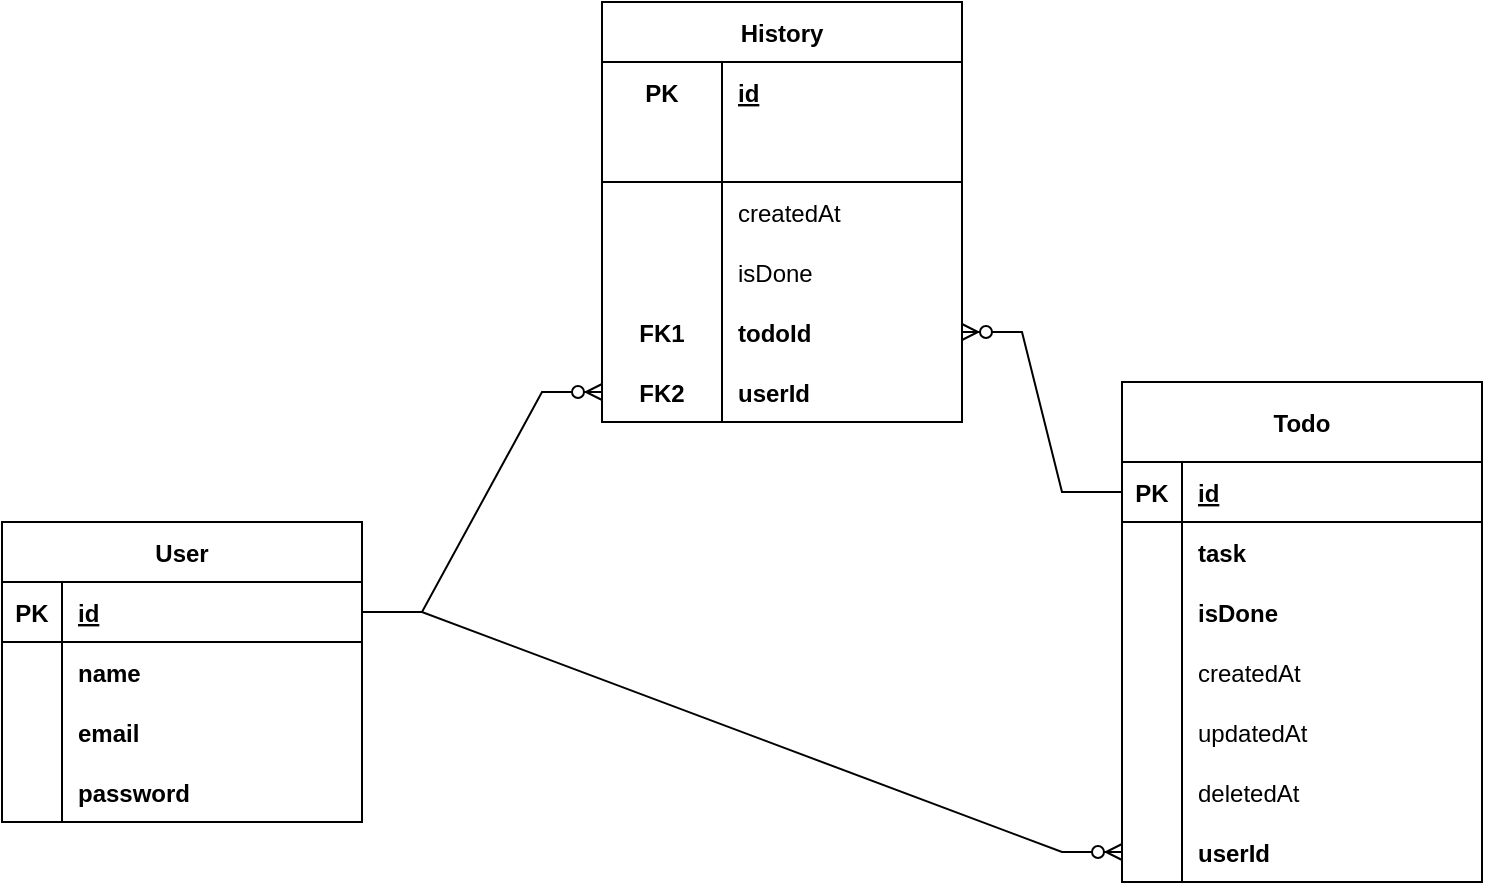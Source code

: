 <mxfile version="20.8.11" type="device"><diagram name="Page-1" id="KSe8jV2XQ7UaiP5k3vWE"><mxGraphModel dx="1192" dy="598" grid="1" gridSize="10" guides="1" tooltips="1" connect="1" arrows="1" fold="1" page="1" pageScale="1" pageWidth="850" pageHeight="1100" math="0" shadow="0"><root><mxCell id="0"/><mxCell id="1" parent="0"/><mxCell id="g8STq4l7iZBg8XW3Ye_j-1" value="User" style="shape=table;startSize=30;container=1;collapsible=1;childLayout=tableLayout;fixedRows=1;rowLines=0;fontStyle=1;align=center;resizeLast=1;" vertex="1" parent="1"><mxGeometry x="30" y="450" width="180" height="150" as="geometry"/></mxCell><mxCell id="g8STq4l7iZBg8XW3Ye_j-2" value="" style="shape=tableRow;horizontal=0;startSize=0;swimlaneHead=0;swimlaneBody=0;fillColor=none;collapsible=0;dropTarget=0;points=[[0,0.5],[1,0.5]];portConstraint=eastwest;top=0;left=0;right=0;bottom=1;" vertex="1" parent="g8STq4l7iZBg8XW3Ye_j-1"><mxGeometry y="30" width="180" height="30" as="geometry"/></mxCell><mxCell id="g8STq4l7iZBg8XW3Ye_j-3" value="PK" style="shape=partialRectangle;connectable=0;fillColor=none;top=0;left=0;bottom=0;right=0;fontStyle=1;overflow=hidden;" vertex="1" parent="g8STq4l7iZBg8XW3Ye_j-2"><mxGeometry width="30" height="30" as="geometry"><mxRectangle width="30" height="30" as="alternateBounds"/></mxGeometry></mxCell><mxCell id="g8STq4l7iZBg8XW3Ye_j-4" value="id" style="shape=partialRectangle;connectable=0;fillColor=none;top=0;left=0;bottom=0;right=0;align=left;spacingLeft=6;fontStyle=5;overflow=hidden;" vertex="1" parent="g8STq4l7iZBg8XW3Ye_j-2"><mxGeometry x="30" width="150" height="30" as="geometry"><mxRectangle width="150" height="30" as="alternateBounds"/></mxGeometry></mxCell><mxCell id="g8STq4l7iZBg8XW3Ye_j-5" value="" style="shape=tableRow;horizontal=0;startSize=0;swimlaneHead=0;swimlaneBody=0;fillColor=none;collapsible=0;dropTarget=0;points=[[0,0.5],[1,0.5]];portConstraint=eastwest;top=0;left=0;right=0;bottom=0;" vertex="1" parent="g8STq4l7iZBg8XW3Ye_j-1"><mxGeometry y="60" width="180" height="30" as="geometry"/></mxCell><mxCell id="g8STq4l7iZBg8XW3Ye_j-6" value="" style="shape=partialRectangle;connectable=0;fillColor=none;top=0;left=0;bottom=0;right=0;editable=1;overflow=hidden;" vertex="1" parent="g8STq4l7iZBg8XW3Ye_j-5"><mxGeometry width="30" height="30" as="geometry"><mxRectangle width="30" height="30" as="alternateBounds"/></mxGeometry></mxCell><mxCell id="g8STq4l7iZBg8XW3Ye_j-7" value="name" style="shape=partialRectangle;connectable=0;fillColor=none;top=0;left=0;bottom=0;right=0;align=left;spacingLeft=6;overflow=hidden;fontStyle=1" vertex="1" parent="g8STq4l7iZBg8XW3Ye_j-5"><mxGeometry x="30" width="150" height="30" as="geometry"><mxRectangle width="150" height="30" as="alternateBounds"/></mxGeometry></mxCell><mxCell id="g8STq4l7iZBg8XW3Ye_j-8" value="" style="shape=tableRow;horizontal=0;startSize=0;swimlaneHead=0;swimlaneBody=0;fillColor=none;collapsible=0;dropTarget=0;points=[[0,0.5],[1,0.5]];portConstraint=eastwest;top=0;left=0;right=0;bottom=0;" vertex="1" parent="g8STq4l7iZBg8XW3Ye_j-1"><mxGeometry y="90" width="180" height="30" as="geometry"/></mxCell><mxCell id="g8STq4l7iZBg8XW3Ye_j-9" value="" style="shape=partialRectangle;connectable=0;fillColor=none;top=0;left=0;bottom=0;right=0;editable=1;overflow=hidden;" vertex="1" parent="g8STq4l7iZBg8XW3Ye_j-8"><mxGeometry width="30" height="30" as="geometry"><mxRectangle width="30" height="30" as="alternateBounds"/></mxGeometry></mxCell><mxCell id="g8STq4l7iZBg8XW3Ye_j-10" value="email" style="shape=partialRectangle;connectable=0;fillColor=none;top=0;left=0;bottom=0;right=0;align=left;spacingLeft=6;overflow=hidden;fontStyle=1" vertex="1" parent="g8STq4l7iZBg8XW3Ye_j-8"><mxGeometry x="30" width="150" height="30" as="geometry"><mxRectangle width="150" height="30" as="alternateBounds"/></mxGeometry></mxCell><mxCell id="g8STq4l7iZBg8XW3Ye_j-11" value="" style="shape=tableRow;horizontal=0;startSize=0;swimlaneHead=0;swimlaneBody=0;fillColor=none;collapsible=0;dropTarget=0;points=[[0,0.5],[1,0.5]];portConstraint=eastwest;top=0;left=0;right=0;bottom=0;" vertex="1" parent="g8STq4l7iZBg8XW3Ye_j-1"><mxGeometry y="120" width="180" height="30" as="geometry"/></mxCell><mxCell id="g8STq4l7iZBg8XW3Ye_j-12" value="" style="shape=partialRectangle;connectable=0;fillColor=none;top=0;left=0;bottom=0;right=0;editable=1;overflow=hidden;" vertex="1" parent="g8STq4l7iZBg8XW3Ye_j-11"><mxGeometry width="30" height="30" as="geometry"><mxRectangle width="30" height="30" as="alternateBounds"/></mxGeometry></mxCell><mxCell id="g8STq4l7iZBg8XW3Ye_j-13" value="password" style="shape=partialRectangle;connectable=0;fillColor=none;top=0;left=0;bottom=0;right=0;align=left;spacingLeft=6;overflow=hidden;fontStyle=1" vertex="1" parent="g8STq4l7iZBg8XW3Ye_j-11"><mxGeometry x="30" width="150" height="30" as="geometry"><mxRectangle width="150" height="30" as="alternateBounds"/></mxGeometry></mxCell><mxCell id="g8STq4l7iZBg8XW3Ye_j-14" value="Todo" style="shape=table;startSize=40;container=1;collapsible=1;childLayout=tableLayout;fixedRows=1;rowLines=0;fontStyle=1;align=center;resizeLast=1;" vertex="1" parent="1"><mxGeometry x="590" y="380" width="180" height="250" as="geometry"/></mxCell><mxCell id="g8STq4l7iZBg8XW3Ye_j-15" value="" style="shape=tableRow;horizontal=0;startSize=0;swimlaneHead=0;swimlaneBody=0;fillColor=none;collapsible=0;dropTarget=0;points=[[0,0.5],[1,0.5]];portConstraint=eastwest;top=0;left=0;right=0;bottom=1;" vertex="1" parent="g8STq4l7iZBg8XW3Ye_j-14"><mxGeometry y="40" width="180" height="30" as="geometry"/></mxCell><mxCell id="g8STq4l7iZBg8XW3Ye_j-16" value="PK" style="shape=partialRectangle;connectable=0;fillColor=none;top=0;left=0;bottom=0;right=0;fontStyle=1;overflow=hidden;" vertex="1" parent="g8STq4l7iZBg8XW3Ye_j-15"><mxGeometry width="30" height="30" as="geometry"><mxRectangle width="30" height="30" as="alternateBounds"/></mxGeometry></mxCell><mxCell id="g8STq4l7iZBg8XW3Ye_j-17" value="id" style="shape=partialRectangle;connectable=0;fillColor=none;top=0;left=0;bottom=0;right=0;align=left;spacingLeft=6;fontStyle=5;overflow=hidden;" vertex="1" parent="g8STq4l7iZBg8XW3Ye_j-15"><mxGeometry x="30" width="150" height="30" as="geometry"><mxRectangle width="150" height="30" as="alternateBounds"/></mxGeometry></mxCell><mxCell id="g8STq4l7iZBg8XW3Ye_j-18" value="" style="shape=tableRow;horizontal=0;startSize=0;swimlaneHead=0;swimlaneBody=0;fillColor=none;collapsible=0;dropTarget=0;points=[[0,0.5],[1,0.5]];portConstraint=eastwest;top=0;left=0;right=0;bottom=0;" vertex="1" parent="g8STq4l7iZBg8XW3Ye_j-14"><mxGeometry y="70" width="180" height="30" as="geometry"/></mxCell><mxCell id="g8STq4l7iZBg8XW3Ye_j-19" value="" style="shape=partialRectangle;connectable=0;fillColor=none;top=0;left=0;bottom=0;right=0;editable=1;overflow=hidden;" vertex="1" parent="g8STq4l7iZBg8XW3Ye_j-18"><mxGeometry width="30" height="30" as="geometry"><mxRectangle width="30" height="30" as="alternateBounds"/></mxGeometry></mxCell><mxCell id="g8STq4l7iZBg8XW3Ye_j-20" value="task" style="shape=partialRectangle;connectable=0;fillColor=none;top=0;left=0;bottom=0;right=0;align=left;spacingLeft=6;overflow=hidden;fontStyle=1" vertex="1" parent="g8STq4l7iZBg8XW3Ye_j-18"><mxGeometry x="30" width="150" height="30" as="geometry"><mxRectangle width="150" height="30" as="alternateBounds"/></mxGeometry></mxCell><mxCell id="g8STq4l7iZBg8XW3Ye_j-21" value="" style="shape=tableRow;horizontal=0;startSize=0;swimlaneHead=0;swimlaneBody=0;fillColor=none;collapsible=0;dropTarget=0;points=[[0,0.5],[1,0.5]];portConstraint=eastwest;top=0;left=0;right=0;bottom=0;" vertex="1" parent="g8STq4l7iZBg8XW3Ye_j-14"><mxGeometry y="100" width="180" height="30" as="geometry"/></mxCell><mxCell id="g8STq4l7iZBg8XW3Ye_j-22" value="" style="shape=partialRectangle;connectable=0;fillColor=none;top=0;left=0;bottom=0;right=0;editable=1;overflow=hidden;" vertex="1" parent="g8STq4l7iZBg8XW3Ye_j-21"><mxGeometry width="30" height="30" as="geometry"><mxRectangle width="30" height="30" as="alternateBounds"/></mxGeometry></mxCell><mxCell id="g8STq4l7iZBg8XW3Ye_j-23" value="isDone" style="shape=partialRectangle;connectable=0;fillColor=none;top=0;left=0;bottom=0;right=0;align=left;spacingLeft=6;overflow=hidden;fontStyle=1" vertex="1" parent="g8STq4l7iZBg8XW3Ye_j-21"><mxGeometry x="30" width="150" height="30" as="geometry"><mxRectangle width="150" height="30" as="alternateBounds"/></mxGeometry></mxCell><mxCell id="g8STq4l7iZBg8XW3Ye_j-24" value="" style="shape=tableRow;horizontal=0;startSize=0;swimlaneHead=0;swimlaneBody=0;fillColor=none;collapsible=0;dropTarget=0;points=[[0,0.5],[1,0.5]];portConstraint=eastwest;top=0;left=0;right=0;bottom=0;" vertex="1" parent="g8STq4l7iZBg8XW3Ye_j-14"><mxGeometry y="130" width="180" height="30" as="geometry"/></mxCell><mxCell id="g8STq4l7iZBg8XW3Ye_j-25" value="" style="shape=partialRectangle;connectable=0;fillColor=none;top=0;left=0;bottom=0;right=0;editable=1;overflow=hidden;" vertex="1" parent="g8STq4l7iZBg8XW3Ye_j-24"><mxGeometry width="30" height="30" as="geometry"><mxRectangle width="30" height="30" as="alternateBounds"/></mxGeometry></mxCell><mxCell id="g8STq4l7iZBg8XW3Ye_j-26" value="createdAt" style="shape=partialRectangle;connectable=0;fillColor=none;top=0;left=0;bottom=0;right=0;align=left;spacingLeft=6;overflow=hidden;fontStyle=0" vertex="1" parent="g8STq4l7iZBg8XW3Ye_j-24"><mxGeometry x="30" width="150" height="30" as="geometry"><mxRectangle width="150" height="30" as="alternateBounds"/></mxGeometry></mxCell><mxCell id="g8STq4l7iZBg8XW3Ye_j-27" value="" style="shape=tableRow;horizontal=0;startSize=0;swimlaneHead=0;swimlaneBody=0;fillColor=none;collapsible=0;dropTarget=0;points=[[0,0.5],[1,0.5]];portConstraint=eastwest;top=0;left=0;right=0;bottom=0;" vertex="1" parent="g8STq4l7iZBg8XW3Ye_j-14"><mxGeometry y="160" width="180" height="30" as="geometry"/></mxCell><mxCell id="g8STq4l7iZBg8XW3Ye_j-28" value="" style="shape=partialRectangle;connectable=0;fillColor=none;top=0;left=0;bottom=0;right=0;editable=1;overflow=hidden;" vertex="1" parent="g8STq4l7iZBg8XW3Ye_j-27"><mxGeometry width="30" height="30" as="geometry"><mxRectangle width="30" height="30" as="alternateBounds"/></mxGeometry></mxCell><mxCell id="g8STq4l7iZBg8XW3Ye_j-29" value="updatedAt" style="shape=partialRectangle;connectable=0;fillColor=none;top=0;left=0;bottom=0;right=0;align=left;spacingLeft=6;overflow=hidden;fontStyle=0" vertex="1" parent="g8STq4l7iZBg8XW3Ye_j-27"><mxGeometry x="30" width="150" height="30" as="geometry"><mxRectangle width="150" height="30" as="alternateBounds"/></mxGeometry></mxCell><mxCell id="g8STq4l7iZBg8XW3Ye_j-30" value="" style="shape=tableRow;horizontal=0;startSize=0;swimlaneHead=0;swimlaneBody=0;fillColor=none;collapsible=0;dropTarget=0;points=[[0,0.5],[1,0.5]];portConstraint=eastwest;top=0;left=0;right=0;bottom=0;" vertex="1" parent="g8STq4l7iZBg8XW3Ye_j-14"><mxGeometry y="190" width="180" height="30" as="geometry"/></mxCell><mxCell id="g8STq4l7iZBg8XW3Ye_j-31" value="" style="shape=partialRectangle;connectable=0;fillColor=none;top=0;left=0;bottom=0;right=0;editable=1;overflow=hidden;" vertex="1" parent="g8STq4l7iZBg8XW3Ye_j-30"><mxGeometry width="30" height="30" as="geometry"><mxRectangle width="30" height="30" as="alternateBounds"/></mxGeometry></mxCell><mxCell id="g8STq4l7iZBg8XW3Ye_j-32" value="deletedAt" style="shape=partialRectangle;connectable=0;fillColor=none;top=0;left=0;bottom=0;right=0;align=left;spacingLeft=6;overflow=hidden;fontStyle=0" vertex="1" parent="g8STq4l7iZBg8XW3Ye_j-30"><mxGeometry x="30" width="150" height="30" as="geometry"><mxRectangle width="150" height="30" as="alternateBounds"/></mxGeometry></mxCell><mxCell id="g8STq4l7iZBg8XW3Ye_j-34" value="" style="shape=tableRow;horizontal=0;startSize=0;swimlaneHead=0;swimlaneBody=0;fillColor=none;collapsible=0;dropTarget=0;points=[[0,0.5],[1,0.5]];portConstraint=eastwest;top=0;left=0;right=0;bottom=0;" vertex="1" parent="g8STq4l7iZBg8XW3Ye_j-14"><mxGeometry y="220" width="180" height="30" as="geometry"/></mxCell><mxCell id="g8STq4l7iZBg8XW3Ye_j-35" value="" style="shape=partialRectangle;connectable=0;fillColor=none;top=0;left=0;bottom=0;right=0;editable=1;overflow=hidden;" vertex="1" parent="g8STq4l7iZBg8XW3Ye_j-34"><mxGeometry width="30" height="30" as="geometry"><mxRectangle width="30" height="30" as="alternateBounds"/></mxGeometry></mxCell><mxCell id="g8STq4l7iZBg8XW3Ye_j-36" value="userId" style="shape=partialRectangle;connectable=0;fillColor=none;top=0;left=0;bottom=0;right=0;align=left;spacingLeft=6;overflow=hidden;fontStyle=1" vertex="1" parent="g8STq4l7iZBg8XW3Ye_j-34"><mxGeometry x="30" width="150" height="30" as="geometry"><mxRectangle width="150" height="30" as="alternateBounds"/></mxGeometry></mxCell><mxCell id="g8STq4l7iZBg8XW3Ye_j-33" value="" style="edgeStyle=entityRelationEdgeStyle;fontSize=12;html=1;endArrow=ERzeroToMany;endFill=1;rounded=0;" edge="1" parent="1" source="g8STq4l7iZBg8XW3Ye_j-2" target="g8STq4l7iZBg8XW3Ye_j-34"><mxGeometry width="100" height="100" relative="1" as="geometry"><mxPoint x="260" y="360" as="sourcePoint"/><mxPoint x="360" y="260" as="targetPoint"/></mxGeometry></mxCell><mxCell id="g8STq4l7iZBg8XW3Ye_j-50" value="History" style="shape=table;startSize=30;container=1;collapsible=1;childLayout=tableLayout;fixedRows=1;rowLines=0;fontStyle=1;align=center;resizeLast=1;" vertex="1" parent="1"><mxGeometry x="330" y="190" width="180" height="210" as="geometry"/></mxCell><mxCell id="g8STq4l7iZBg8XW3Ye_j-51" value="" style="shape=tableRow;horizontal=0;startSize=0;swimlaneHead=0;swimlaneBody=0;fillColor=none;collapsible=0;dropTarget=0;points=[[0,0.5],[1,0.5]];portConstraint=eastwest;top=0;left=0;right=0;bottom=0;" vertex="1" parent="g8STq4l7iZBg8XW3Ye_j-50"><mxGeometry y="30" width="180" height="30" as="geometry"/></mxCell><mxCell id="g8STq4l7iZBg8XW3Ye_j-52" value="PK" style="shape=partialRectangle;connectable=0;fillColor=none;top=0;left=0;bottom=0;right=0;fontStyle=1;overflow=hidden;" vertex="1" parent="g8STq4l7iZBg8XW3Ye_j-51"><mxGeometry width="60" height="30" as="geometry"><mxRectangle width="60" height="30" as="alternateBounds"/></mxGeometry></mxCell><mxCell id="g8STq4l7iZBg8XW3Ye_j-53" value="id" style="shape=partialRectangle;connectable=0;fillColor=none;top=0;left=0;bottom=0;right=0;align=left;spacingLeft=6;fontStyle=5;overflow=hidden;" vertex="1" parent="g8STq4l7iZBg8XW3Ye_j-51"><mxGeometry x="60" width="120" height="30" as="geometry"><mxRectangle width="120" height="30" as="alternateBounds"/></mxGeometry></mxCell><mxCell id="g8STq4l7iZBg8XW3Ye_j-54" value="" style="shape=tableRow;horizontal=0;startSize=0;swimlaneHead=0;swimlaneBody=0;fillColor=none;collapsible=0;dropTarget=0;points=[[0,0.5],[1,0.5]];portConstraint=eastwest;top=0;left=0;right=0;bottom=1;" vertex="1" parent="g8STq4l7iZBg8XW3Ye_j-50"><mxGeometry y="60" width="180" height="30" as="geometry"/></mxCell><mxCell id="g8STq4l7iZBg8XW3Ye_j-55" value="" style="shape=partialRectangle;connectable=0;fillColor=none;top=0;left=0;bottom=0;right=0;fontStyle=1;overflow=hidden;" vertex="1" parent="g8STq4l7iZBg8XW3Ye_j-54"><mxGeometry width="60" height="30" as="geometry"><mxRectangle width="60" height="30" as="alternateBounds"/></mxGeometry></mxCell><mxCell id="g8STq4l7iZBg8XW3Ye_j-56" value="" style="shape=partialRectangle;connectable=0;fillColor=none;top=0;left=0;bottom=0;right=0;align=left;spacingLeft=6;fontStyle=5;overflow=hidden;" vertex="1" parent="g8STq4l7iZBg8XW3Ye_j-54"><mxGeometry x="60" width="120" height="30" as="geometry"><mxRectangle width="120" height="30" as="alternateBounds"/></mxGeometry></mxCell><mxCell id="g8STq4l7iZBg8XW3Ye_j-57" value="" style="shape=tableRow;horizontal=0;startSize=0;swimlaneHead=0;swimlaneBody=0;fillColor=none;collapsible=0;dropTarget=0;points=[[0,0.5],[1,0.5]];portConstraint=eastwest;top=0;left=0;right=0;bottom=0;" vertex="1" parent="g8STq4l7iZBg8XW3Ye_j-50"><mxGeometry y="90" width="180" height="30" as="geometry"/></mxCell><mxCell id="g8STq4l7iZBg8XW3Ye_j-58" value="" style="shape=partialRectangle;connectable=0;fillColor=none;top=0;left=0;bottom=0;right=0;editable=1;overflow=hidden;" vertex="1" parent="g8STq4l7iZBg8XW3Ye_j-57"><mxGeometry width="60" height="30" as="geometry"><mxRectangle width="60" height="30" as="alternateBounds"/></mxGeometry></mxCell><mxCell id="g8STq4l7iZBg8XW3Ye_j-59" value="createdAt" style="shape=partialRectangle;connectable=0;fillColor=none;top=0;left=0;bottom=0;right=0;align=left;spacingLeft=6;overflow=hidden;" vertex="1" parent="g8STq4l7iZBg8XW3Ye_j-57"><mxGeometry x="60" width="120" height="30" as="geometry"><mxRectangle width="120" height="30" as="alternateBounds"/></mxGeometry></mxCell><mxCell id="g8STq4l7iZBg8XW3Ye_j-65" value="" style="shape=tableRow;horizontal=0;startSize=0;swimlaneHead=0;swimlaneBody=0;fillColor=none;collapsible=0;dropTarget=0;points=[[0,0.5],[1,0.5]];portConstraint=eastwest;top=0;left=0;right=0;bottom=0;" vertex="1" parent="g8STq4l7iZBg8XW3Ye_j-50"><mxGeometry y="120" width="180" height="30" as="geometry"/></mxCell><mxCell id="g8STq4l7iZBg8XW3Ye_j-66" value="" style="shape=partialRectangle;connectable=0;fillColor=none;top=0;left=0;bottom=0;right=0;editable=1;overflow=hidden;" vertex="1" parent="g8STq4l7iZBg8XW3Ye_j-65"><mxGeometry width="60" height="30" as="geometry"><mxRectangle width="60" height="30" as="alternateBounds"/></mxGeometry></mxCell><mxCell id="g8STq4l7iZBg8XW3Ye_j-67" value="isDone" style="shape=partialRectangle;connectable=0;fillColor=none;top=0;left=0;bottom=0;right=0;align=left;spacingLeft=6;overflow=hidden;" vertex="1" parent="g8STq4l7iZBg8XW3Ye_j-65"><mxGeometry x="60" width="120" height="30" as="geometry"><mxRectangle width="120" height="30" as="alternateBounds"/></mxGeometry></mxCell><mxCell id="g8STq4l7iZBg8XW3Ye_j-74" value="" style="shape=tableRow;horizontal=0;startSize=0;swimlaneHead=0;swimlaneBody=0;fillColor=none;collapsible=0;dropTarget=0;points=[[0,0.5],[1,0.5]];portConstraint=eastwest;top=0;left=0;right=0;bottom=0;" vertex="1" parent="g8STq4l7iZBg8XW3Ye_j-50"><mxGeometry y="150" width="180" height="30" as="geometry"/></mxCell><mxCell id="g8STq4l7iZBg8XW3Ye_j-75" value="FK1" style="shape=partialRectangle;connectable=0;fillColor=none;top=0;left=0;bottom=0;right=0;editable=1;overflow=hidden;fontStyle=1" vertex="1" parent="g8STq4l7iZBg8XW3Ye_j-74"><mxGeometry width="60" height="30" as="geometry"><mxRectangle width="60" height="30" as="alternateBounds"/></mxGeometry></mxCell><mxCell id="g8STq4l7iZBg8XW3Ye_j-76" value="todoId" style="shape=partialRectangle;connectable=0;fillColor=none;top=0;left=0;bottom=0;right=0;align=left;spacingLeft=6;overflow=hidden;fontStyle=1" vertex="1" parent="g8STq4l7iZBg8XW3Ye_j-74"><mxGeometry x="60" width="120" height="30" as="geometry"><mxRectangle width="120" height="30" as="alternateBounds"/></mxGeometry></mxCell><mxCell id="g8STq4l7iZBg8XW3Ye_j-77" value="" style="shape=tableRow;horizontal=0;startSize=0;swimlaneHead=0;swimlaneBody=0;fillColor=none;collapsible=0;dropTarget=0;points=[[0,0.5],[1,0.5]];portConstraint=eastwest;top=0;left=0;right=0;bottom=0;" vertex="1" parent="g8STq4l7iZBg8XW3Ye_j-50"><mxGeometry y="180" width="180" height="30" as="geometry"/></mxCell><mxCell id="g8STq4l7iZBg8XW3Ye_j-78" value="FK2" style="shape=partialRectangle;connectable=0;fillColor=none;top=0;left=0;bottom=0;right=0;editable=1;overflow=hidden;fontStyle=1" vertex="1" parent="g8STq4l7iZBg8XW3Ye_j-77"><mxGeometry width="60" height="30" as="geometry"><mxRectangle width="60" height="30" as="alternateBounds"/></mxGeometry></mxCell><mxCell id="g8STq4l7iZBg8XW3Ye_j-79" value="userId" style="shape=partialRectangle;connectable=0;fillColor=none;top=0;left=0;bottom=0;right=0;align=left;spacingLeft=6;overflow=hidden;fontStyle=1" vertex="1" parent="g8STq4l7iZBg8XW3Ye_j-77"><mxGeometry x="60" width="120" height="30" as="geometry"><mxRectangle width="120" height="30" as="alternateBounds"/></mxGeometry></mxCell><mxCell id="g8STq4l7iZBg8XW3Ye_j-63" value="" style="edgeStyle=entityRelationEdgeStyle;fontSize=12;html=1;endArrow=ERzeroToMany;endFill=1;rounded=0;" edge="1" parent="1" source="g8STq4l7iZBg8XW3Ye_j-2" target="g8STq4l7iZBg8XW3Ye_j-77"><mxGeometry width="100" height="100" relative="1" as="geometry"><mxPoint x="310" y="460" as="sourcePoint"/><mxPoint x="410" y="360" as="targetPoint"/></mxGeometry></mxCell><mxCell id="g8STq4l7iZBg8XW3Ye_j-64" value="" style="edgeStyle=entityRelationEdgeStyle;fontSize=12;html=1;endArrow=ERzeroToMany;endFill=1;rounded=0;" edge="1" parent="1" source="g8STq4l7iZBg8XW3Ye_j-15" target="g8STq4l7iZBg8XW3Ye_j-74"><mxGeometry width="100" height="100" relative="1" as="geometry"><mxPoint x="310" y="460" as="sourcePoint"/><mxPoint x="410" y="360" as="targetPoint"/></mxGeometry></mxCell></root></mxGraphModel></diagram></mxfile>